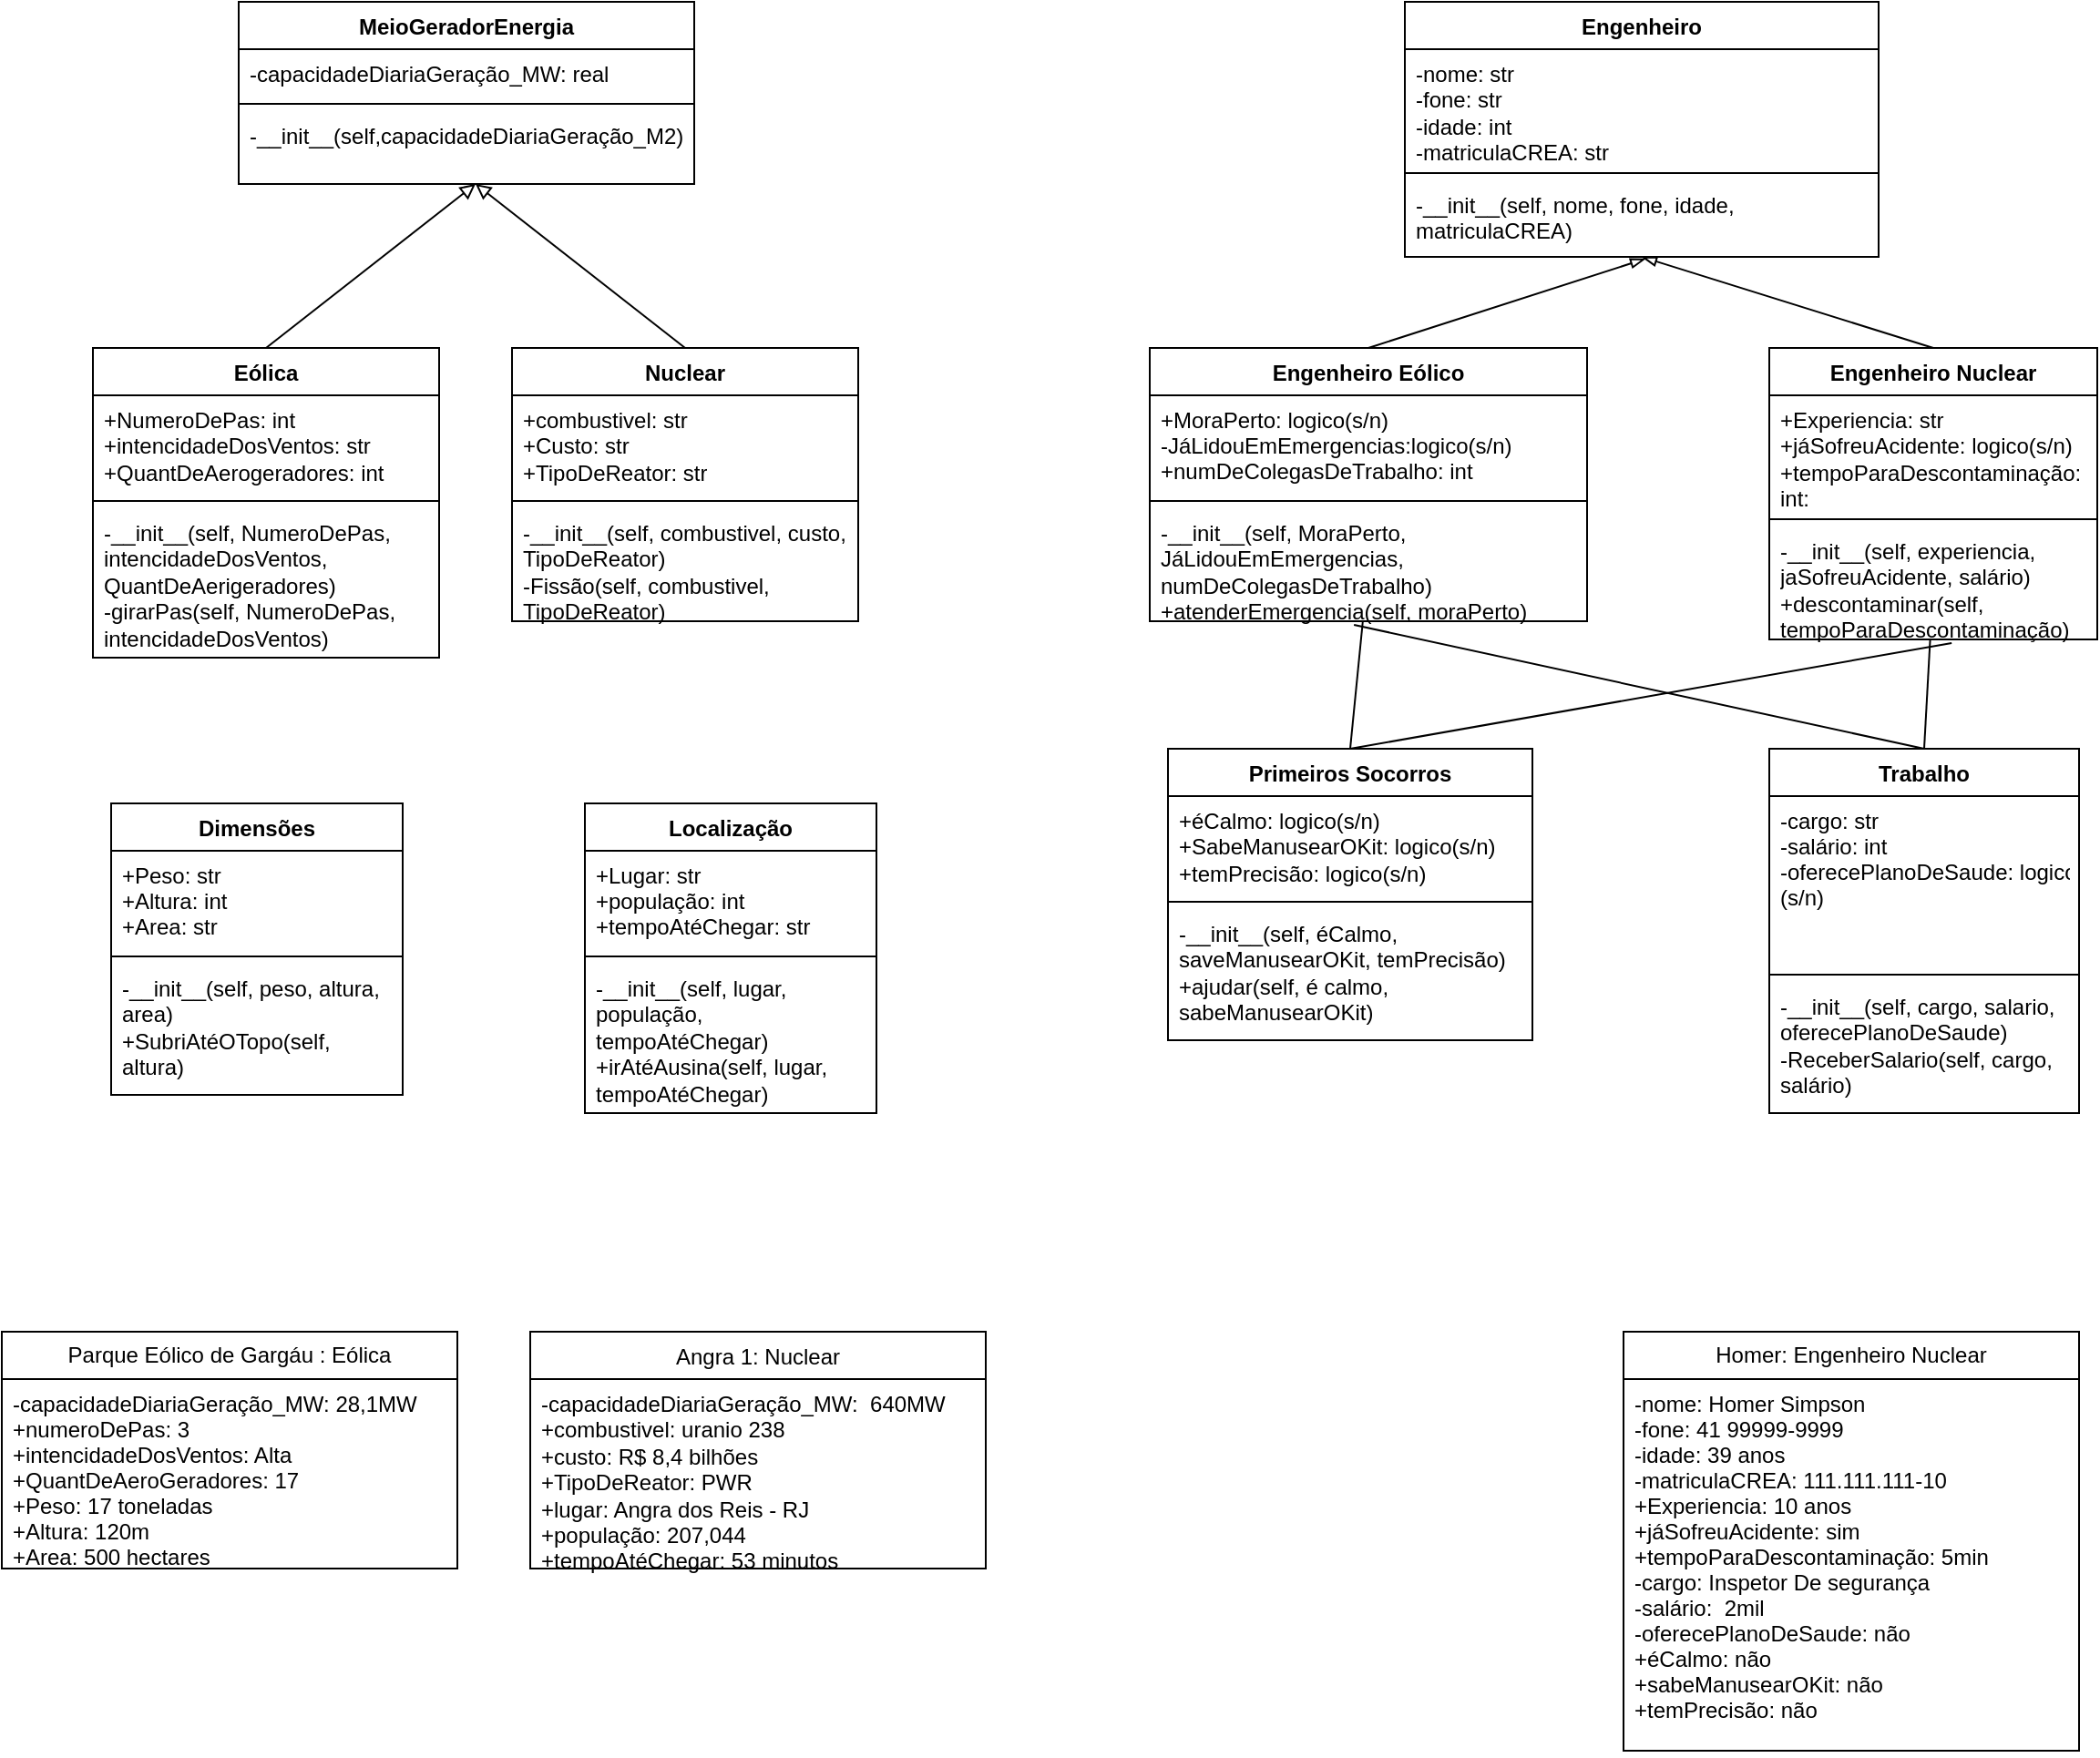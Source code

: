 <mxfile version="14.5.8" type="github">
  <diagram id="MnMrtY8RmelI457AY4ro" name="Page-1">
    <mxGraphModel dx="1344" dy="786" grid="1" gridSize="10" guides="1" tooltips="1" connect="1" arrows="1" fold="1" page="1" pageScale="1" pageWidth="1169" pageHeight="1654" math="0" shadow="0">
      <root>
        <mxCell id="0" />
        <mxCell id="1" parent="0" />
        <mxCell id="54jiBdXzfVd83Tt1kh9Z-1" value="MeioGeradorEnergia" style="swimlane;fontStyle=1;align=center;verticalAlign=top;childLayout=stackLayout;horizontal=1;startSize=26;horizontalStack=0;resizeParent=1;resizeParentMax=0;resizeLast=0;collapsible=1;marginBottom=0;" parent="1" vertex="1">
          <mxGeometry x="140" y="60" width="250" height="100" as="geometry" />
        </mxCell>
        <mxCell id="54jiBdXzfVd83Tt1kh9Z-2" value="-capacidadeDiariaGeração_MW: real" style="text;strokeColor=none;fillColor=none;align=left;verticalAlign=top;spacingLeft=4;spacingRight=4;overflow=hidden;rotatable=0;points=[[0,0.5],[1,0.5]];portConstraint=eastwest;whiteSpace=wrap;" parent="54jiBdXzfVd83Tt1kh9Z-1" vertex="1">
          <mxGeometry y="26" width="250" height="26" as="geometry" />
        </mxCell>
        <mxCell id="54jiBdXzfVd83Tt1kh9Z-3" value="" style="line;strokeWidth=1;fillColor=none;align=left;verticalAlign=middle;spacingTop=-1;spacingLeft=3;spacingRight=3;rotatable=0;labelPosition=right;points=[];portConstraint=eastwest;" parent="54jiBdXzfVd83Tt1kh9Z-1" vertex="1">
          <mxGeometry y="52" width="250" height="8" as="geometry" />
        </mxCell>
        <mxCell id="54jiBdXzfVd83Tt1kh9Z-4" value="-__init__(self,capacidadeDiariaGeração_M2)" style="text;strokeColor=none;fillColor=none;align=left;verticalAlign=top;spacingLeft=4;spacingRight=4;overflow=hidden;rotatable=0;points=[[0,0.5],[1,0.5]];portConstraint=eastwest;whiteSpace=wrap;" parent="54jiBdXzfVd83Tt1kh9Z-1" vertex="1">
          <mxGeometry y="60" width="250" height="40" as="geometry" />
        </mxCell>
        <mxCell id="54jiBdXzfVd83Tt1kh9Z-5" value="Engenheiro" style="swimlane;fontStyle=1;align=center;verticalAlign=top;childLayout=stackLayout;horizontal=1;startSize=26;horizontalStack=0;resizeParent=1;resizeParentMax=0;resizeLast=0;collapsible=1;marginBottom=0;" parent="1" vertex="1">
          <mxGeometry x="780" y="60" width="260" height="140" as="geometry" />
        </mxCell>
        <mxCell id="54jiBdXzfVd83Tt1kh9Z-6" value="-nome: str&#xa;-fone: str&#xa;-idade: int&#xa;-matriculaCREA: str" style="text;strokeColor=none;fillColor=none;align=left;verticalAlign=top;spacingLeft=4;spacingRight=4;overflow=hidden;rotatable=0;points=[[0,0.5],[1,0.5]];portConstraint=eastwest;whiteSpace=wrap;" parent="54jiBdXzfVd83Tt1kh9Z-5" vertex="1">
          <mxGeometry y="26" width="260" height="64" as="geometry" />
        </mxCell>
        <mxCell id="54jiBdXzfVd83Tt1kh9Z-7" value="" style="line;strokeWidth=1;fillColor=none;align=left;verticalAlign=middle;spacingTop=-1;spacingLeft=3;spacingRight=3;rotatable=0;labelPosition=right;points=[];portConstraint=eastwest;" parent="54jiBdXzfVd83Tt1kh9Z-5" vertex="1">
          <mxGeometry y="90" width="260" height="8" as="geometry" />
        </mxCell>
        <mxCell id="54jiBdXzfVd83Tt1kh9Z-8" value="-__init__(self, nome, fone, idade, matriculaCREA)" style="text;strokeColor=none;fillColor=none;align=left;verticalAlign=top;spacingLeft=4;spacingRight=4;overflow=hidden;rotatable=0;points=[[0,0.5],[1,0.5]];portConstraint=eastwest;whiteSpace=wrap;" parent="54jiBdXzfVd83Tt1kh9Z-5" vertex="1">
          <mxGeometry y="98" width="260" height="42" as="geometry" />
        </mxCell>
        <mxCell id="54jiBdXzfVd83Tt1kh9Z-19" style="rounded=0;orthogonalLoop=1;jettySize=auto;html=1;exitX=0.5;exitY=0;exitDx=0;exitDy=0;endArrow=block;endFill=0;" parent="1" source="54jiBdXzfVd83Tt1kh9Z-9" edge="1">
          <mxGeometry relative="1" as="geometry">
            <mxPoint x="270" y="160" as="targetPoint" />
          </mxGeometry>
        </mxCell>
        <mxCell id="54jiBdXzfVd83Tt1kh9Z-9" value="Eólica" style="swimlane;fontStyle=1;align=center;verticalAlign=top;childLayout=stackLayout;horizontal=1;startSize=26;horizontalStack=0;resizeParent=1;resizeParentMax=0;resizeLast=0;collapsible=1;marginBottom=0;" parent="1" vertex="1">
          <mxGeometry x="60" y="250" width="190" height="170" as="geometry" />
        </mxCell>
        <mxCell id="54jiBdXzfVd83Tt1kh9Z-10" value="+NumeroDePas: int&#xa;+intencidadeDosVentos: str&#xa;+QuantDeAerogeradores: int" style="text;strokeColor=none;fillColor=none;align=left;verticalAlign=top;spacingLeft=4;spacingRight=4;overflow=hidden;rotatable=0;points=[[0,0.5],[1,0.5]];portConstraint=eastwest;whiteSpace=wrap;" parent="54jiBdXzfVd83Tt1kh9Z-9" vertex="1">
          <mxGeometry y="26" width="190" height="54" as="geometry" />
        </mxCell>
        <mxCell id="54jiBdXzfVd83Tt1kh9Z-11" value="" style="line;strokeWidth=1;fillColor=none;align=left;verticalAlign=middle;spacingTop=-1;spacingLeft=3;spacingRight=3;rotatable=0;labelPosition=right;points=[];portConstraint=eastwest;" parent="54jiBdXzfVd83Tt1kh9Z-9" vertex="1">
          <mxGeometry y="80" width="190" height="8" as="geometry" />
        </mxCell>
        <mxCell id="54jiBdXzfVd83Tt1kh9Z-12" value="-__init__(self, NumeroDePas, intencidadeDosVentos, QuantDeAerigeradores)&#xa;-girarPas(self, NumeroDePas, intencidadeDosVentos)" style="text;strokeColor=none;fillColor=none;align=left;verticalAlign=top;spacingLeft=4;spacingRight=4;overflow=hidden;rotatable=0;points=[[0,0.5],[1,0.5]];portConstraint=eastwest;whiteSpace=wrap;" parent="54jiBdXzfVd83Tt1kh9Z-9" vertex="1">
          <mxGeometry y="88" width="190" height="82" as="geometry" />
        </mxCell>
        <mxCell id="54jiBdXzfVd83Tt1kh9Z-18" style="rounded=0;orthogonalLoop=1;jettySize=auto;html=1;exitX=0.5;exitY=0;exitDx=0;exitDy=0;entryX=0.52;entryY=1;entryDx=0;entryDy=0;entryPerimeter=0;endArrow=block;endFill=0;" parent="1" source="54jiBdXzfVd83Tt1kh9Z-13" target="54jiBdXzfVd83Tt1kh9Z-4" edge="1">
          <mxGeometry relative="1" as="geometry" />
        </mxCell>
        <mxCell id="54jiBdXzfVd83Tt1kh9Z-13" value="Nuclear&#xa;" style="swimlane;fontStyle=1;align=center;verticalAlign=top;childLayout=stackLayout;horizontal=1;startSize=26;horizontalStack=0;resizeParent=1;resizeParentMax=0;resizeLast=0;collapsible=1;marginBottom=0;" parent="1" vertex="1">
          <mxGeometry x="290" y="250" width="190" height="150" as="geometry" />
        </mxCell>
        <mxCell id="54jiBdXzfVd83Tt1kh9Z-14" value="+combustivel: str&#xa;+Custo: str&#xa;+TipoDeReator: str" style="text;strokeColor=none;fillColor=none;align=left;verticalAlign=top;spacingLeft=4;spacingRight=4;overflow=hidden;rotatable=0;points=[[0,0.5],[1,0.5]];portConstraint=eastwest;whiteSpace=wrap;" parent="54jiBdXzfVd83Tt1kh9Z-13" vertex="1">
          <mxGeometry y="26" width="190" height="54" as="geometry" />
        </mxCell>
        <mxCell id="54jiBdXzfVd83Tt1kh9Z-15" value="" style="line;strokeWidth=1;fillColor=none;align=left;verticalAlign=middle;spacingTop=-1;spacingLeft=3;spacingRight=3;rotatable=0;labelPosition=right;points=[];portConstraint=eastwest;" parent="54jiBdXzfVd83Tt1kh9Z-13" vertex="1">
          <mxGeometry y="80" width="190" height="8" as="geometry" />
        </mxCell>
        <mxCell id="54jiBdXzfVd83Tt1kh9Z-16" value="-__init__(self, combustivel, custo, TipoDeReator)&#xa;-Fissão(self, combustivel, TipoDeReator)" style="text;strokeColor=none;fillColor=none;align=left;verticalAlign=top;spacingLeft=4;spacingRight=4;overflow=hidden;rotatable=0;points=[[0,0.5],[1,0.5]];portConstraint=eastwest;whiteSpace=wrap;" parent="54jiBdXzfVd83Tt1kh9Z-13" vertex="1">
          <mxGeometry y="88" width="190" height="62" as="geometry" />
        </mxCell>
        <mxCell id="2a_u3-2WIpwdomfECygh-14" style="rounded=0;orthogonalLoop=1;jettySize=auto;html=1;exitX=0.5;exitY=0;exitDx=0;exitDy=0;entryX=0.508;entryY=1.024;entryDx=0;entryDy=0;entryPerimeter=0;endArrow=blockThin;endFill=0;" edge="1" parent="1" source="2a_u3-2WIpwdomfECygh-6" target="54jiBdXzfVd83Tt1kh9Z-8">
          <mxGeometry relative="1" as="geometry" />
        </mxCell>
        <mxCell id="2a_u3-2WIpwdomfECygh-6" value="Engenheiro Eólico" style="swimlane;fontStyle=1;align=center;verticalAlign=top;childLayout=stackLayout;horizontal=1;startSize=26;horizontalStack=0;resizeParent=1;resizeParentMax=0;resizeLast=0;collapsible=1;marginBottom=0;" vertex="1" parent="1">
          <mxGeometry x="640" y="250" width="240" height="150" as="geometry" />
        </mxCell>
        <mxCell id="2a_u3-2WIpwdomfECygh-7" value="+MoraPerto: logico(s/n)&#xa;-JáLidouEmEmergencias:logico(s/n)&#xa;+numDeColegasDeTrabalho: int" style="text;strokeColor=none;fillColor=none;align=left;verticalAlign=top;spacingLeft=4;spacingRight=4;overflow=hidden;rotatable=0;points=[[0,0.5],[1,0.5]];portConstraint=eastwest;" vertex="1" parent="2a_u3-2WIpwdomfECygh-6">
          <mxGeometry y="26" width="240" height="54" as="geometry" />
        </mxCell>
        <mxCell id="2a_u3-2WIpwdomfECygh-8" value="" style="line;strokeWidth=1;fillColor=none;align=left;verticalAlign=middle;spacingTop=-1;spacingLeft=3;spacingRight=3;rotatable=0;labelPosition=right;points=[];portConstraint=eastwest;" vertex="1" parent="2a_u3-2WIpwdomfECygh-6">
          <mxGeometry y="80" width="240" height="8" as="geometry" />
        </mxCell>
        <mxCell id="2a_u3-2WIpwdomfECygh-9" value="-__init__(self, MoraPerto, JáLidouEmEmergencias,  numDeColegasDeTrabalho)&#xa;+atenderEmergencia(self, moraPerto)" style="text;strokeColor=none;fillColor=none;align=left;verticalAlign=top;spacingLeft=4;spacingRight=4;overflow=hidden;rotatable=0;points=[[0,0.5],[1,0.5]];portConstraint=eastwest;whiteSpace=wrap;" vertex="1" parent="2a_u3-2WIpwdomfECygh-6">
          <mxGeometry y="88" width="240" height="62" as="geometry" />
        </mxCell>
        <mxCell id="2a_u3-2WIpwdomfECygh-16" style="edgeStyle=none;rounded=0;orthogonalLoop=1;jettySize=auto;html=1;exitX=0.5;exitY=0;exitDx=0;exitDy=0;endArrow=blockThin;endFill=0;" edge="1" parent="1" source="2a_u3-2WIpwdomfECygh-10">
          <mxGeometry relative="1" as="geometry">
            <mxPoint x="910" y="200" as="targetPoint" />
          </mxGeometry>
        </mxCell>
        <mxCell id="2a_u3-2WIpwdomfECygh-10" value="Engenheiro Nuclear" style="swimlane;fontStyle=1;align=center;verticalAlign=top;childLayout=stackLayout;horizontal=1;startSize=26;horizontalStack=0;resizeParent=1;resizeParentMax=0;resizeLast=0;collapsible=1;marginBottom=0;" vertex="1" parent="1">
          <mxGeometry x="980" y="250" width="180" height="160" as="geometry" />
        </mxCell>
        <mxCell id="2a_u3-2WIpwdomfECygh-11" value="+Experiencia: str&#xa;+jáSofreuAcidente: logico(s/n)&#xa;+tempoParaDescontaminação: int:&#xa;" style="text;strokeColor=none;fillColor=none;align=left;verticalAlign=top;spacingLeft=4;spacingRight=4;overflow=hidden;rotatable=0;points=[[0,0.5],[1,0.5]];portConstraint=eastwest;whiteSpace=wrap;" vertex="1" parent="2a_u3-2WIpwdomfECygh-10">
          <mxGeometry y="26" width="180" height="64" as="geometry" />
        </mxCell>
        <mxCell id="2a_u3-2WIpwdomfECygh-12" value="" style="line;strokeWidth=1;fillColor=none;align=left;verticalAlign=middle;spacingTop=-1;spacingLeft=3;spacingRight=3;rotatable=0;labelPosition=right;points=[];portConstraint=eastwest;" vertex="1" parent="2a_u3-2WIpwdomfECygh-10">
          <mxGeometry y="90" width="180" height="8" as="geometry" />
        </mxCell>
        <mxCell id="2a_u3-2WIpwdomfECygh-13" value="-__init__(self, experiencia, jaSofreuAcidente, salário)&#xa;+descontaminar(self, tempoParaDescontaminação)" style="text;strokeColor=none;fillColor=none;align=left;verticalAlign=top;spacingLeft=4;spacingRight=4;overflow=hidden;rotatable=0;points=[[0,0.5],[1,0.5]];portConstraint=eastwest;whiteSpace=wrap;" vertex="1" parent="2a_u3-2WIpwdomfECygh-10">
          <mxGeometry y="98" width="180" height="62" as="geometry" />
        </mxCell>
        <mxCell id="2a_u3-2WIpwdomfECygh-17" value="Localização" style="swimlane;fontStyle=1;align=center;verticalAlign=top;childLayout=stackLayout;horizontal=1;startSize=26;horizontalStack=0;resizeParent=1;resizeParentMax=0;resizeLast=0;collapsible=1;marginBottom=0;" vertex="1" parent="1">
          <mxGeometry x="330" y="500" width="160" height="170" as="geometry" />
        </mxCell>
        <mxCell id="2a_u3-2WIpwdomfECygh-18" value="+Lugar: str&#xa;+população: int&#xa;+tempoAtéChegar: str" style="text;strokeColor=none;fillColor=none;align=left;verticalAlign=top;spacingLeft=4;spacingRight=4;overflow=hidden;rotatable=0;points=[[0,0.5],[1,0.5]];portConstraint=eastwest;" vertex="1" parent="2a_u3-2WIpwdomfECygh-17">
          <mxGeometry y="26" width="160" height="54" as="geometry" />
        </mxCell>
        <mxCell id="2a_u3-2WIpwdomfECygh-19" value="" style="line;strokeWidth=1;fillColor=none;align=left;verticalAlign=middle;spacingTop=-1;spacingLeft=3;spacingRight=3;rotatable=0;labelPosition=right;points=[];portConstraint=eastwest;" vertex="1" parent="2a_u3-2WIpwdomfECygh-17">
          <mxGeometry y="80" width="160" height="8" as="geometry" />
        </mxCell>
        <mxCell id="2a_u3-2WIpwdomfECygh-20" value="-__init__(self, lugar, população, tempoAtéChegar)&#xa;+irAtéAusina(self, lugar, tempoAtéChegar)" style="text;strokeColor=none;fillColor=none;align=left;verticalAlign=top;spacingLeft=4;spacingRight=4;overflow=hidden;rotatable=0;points=[[0,0.5],[1,0.5]];portConstraint=eastwest;whiteSpace=wrap;" vertex="1" parent="2a_u3-2WIpwdomfECygh-17">
          <mxGeometry y="88" width="160" height="82" as="geometry" />
        </mxCell>
        <mxCell id="2a_u3-2WIpwdomfECygh-21" value="Dimensões" style="swimlane;fontStyle=1;align=center;verticalAlign=top;childLayout=stackLayout;horizontal=1;startSize=26;horizontalStack=0;resizeParent=1;resizeParentMax=0;resizeLast=0;collapsible=1;marginBottom=0;" vertex="1" parent="1">
          <mxGeometry x="70" y="500" width="160" height="160" as="geometry" />
        </mxCell>
        <mxCell id="2a_u3-2WIpwdomfECygh-22" value="+Peso: str&#xa;+Altura: int&#xa;+Area: str" style="text;strokeColor=none;fillColor=none;align=left;verticalAlign=top;spacingLeft=4;spacingRight=4;overflow=hidden;rotatable=0;points=[[0,0.5],[1,0.5]];portConstraint=eastwest;" vertex="1" parent="2a_u3-2WIpwdomfECygh-21">
          <mxGeometry y="26" width="160" height="54" as="geometry" />
        </mxCell>
        <mxCell id="2a_u3-2WIpwdomfECygh-23" value="" style="line;strokeWidth=1;fillColor=none;align=left;verticalAlign=middle;spacingTop=-1;spacingLeft=3;spacingRight=3;rotatable=0;labelPosition=right;points=[];portConstraint=eastwest;" vertex="1" parent="2a_u3-2WIpwdomfECygh-21">
          <mxGeometry y="80" width="160" height="8" as="geometry" />
        </mxCell>
        <mxCell id="2a_u3-2WIpwdomfECygh-24" value="-__init__(self, peso, altura, area)&#xa;+SubriAtéOTopo(self, altura)" style="text;strokeColor=none;fillColor=none;align=left;verticalAlign=top;spacingLeft=4;spacingRight=4;overflow=hidden;rotatable=0;points=[[0,0.5],[1,0.5]];portConstraint=eastwest;whiteSpace=wrap;" vertex="1" parent="2a_u3-2WIpwdomfECygh-21">
          <mxGeometry y="88" width="160" height="72" as="geometry" />
        </mxCell>
        <mxCell id="2a_u3-2WIpwdomfECygh-58" style="edgeStyle=none;rounded=0;orthogonalLoop=1;jettySize=auto;html=1;exitX=0.5;exitY=0;exitDx=0;exitDy=0;endArrow=none;endFill=0;" edge="1" parent="1" source="2a_u3-2WIpwdomfECygh-25" target="2a_u3-2WIpwdomfECygh-9">
          <mxGeometry relative="1" as="geometry" />
        </mxCell>
        <mxCell id="2a_u3-2WIpwdomfECygh-59" style="edgeStyle=none;rounded=0;orthogonalLoop=1;jettySize=auto;html=1;exitX=0.5;exitY=0;exitDx=0;exitDy=0;endArrow=none;endFill=0;entryX=0.556;entryY=1.032;entryDx=0;entryDy=0;entryPerimeter=0;" edge="1" parent="1" source="2a_u3-2WIpwdomfECygh-25" target="2a_u3-2WIpwdomfECygh-13">
          <mxGeometry relative="1" as="geometry">
            <mxPoint x="1080" y="420" as="targetPoint" />
          </mxGeometry>
        </mxCell>
        <mxCell id="2a_u3-2WIpwdomfECygh-25" value="Primeiros Socorros" style="swimlane;fontStyle=1;align=center;verticalAlign=top;childLayout=stackLayout;horizontal=1;startSize=26;horizontalStack=0;resizeParent=1;resizeParentMax=0;resizeLast=0;collapsible=1;marginBottom=0;" vertex="1" parent="1">
          <mxGeometry x="650" y="470" width="200" height="160" as="geometry" />
        </mxCell>
        <mxCell id="2a_u3-2WIpwdomfECygh-26" value="+éCalmo: logico(s/n)&#xa;+SabeManusearOKit: logico(s/n)&#xa;+temPrecisão: logico(s/n)" style="text;strokeColor=none;fillColor=none;align=left;verticalAlign=top;spacingLeft=4;spacingRight=4;overflow=hidden;rotatable=0;points=[[0,0.5],[1,0.5]];portConstraint=eastwest;whiteSpace=wrap;" vertex="1" parent="2a_u3-2WIpwdomfECygh-25">
          <mxGeometry y="26" width="200" height="54" as="geometry" />
        </mxCell>
        <mxCell id="2a_u3-2WIpwdomfECygh-27" value="" style="line;strokeWidth=1;fillColor=none;align=left;verticalAlign=middle;spacingTop=-1;spacingLeft=3;spacingRight=3;rotatable=0;labelPosition=right;points=[];portConstraint=eastwest;" vertex="1" parent="2a_u3-2WIpwdomfECygh-25">
          <mxGeometry y="80" width="200" height="8" as="geometry" />
        </mxCell>
        <mxCell id="2a_u3-2WIpwdomfECygh-28" value="-__init__(self, éCalmo, saveManusearOKit, temPrecisão)&#xa;+ajudar(self, é calmo, sabeManusearOKit)" style="text;strokeColor=none;fillColor=none;align=left;verticalAlign=top;spacingLeft=4;spacingRight=4;overflow=hidden;rotatable=0;points=[[0,0.5],[1,0.5]];portConstraint=eastwest;whiteSpace=wrap;" vertex="1" parent="2a_u3-2WIpwdomfECygh-25">
          <mxGeometry y="88" width="200" height="72" as="geometry" />
        </mxCell>
        <mxCell id="2a_u3-2WIpwdomfECygh-60" style="edgeStyle=none;rounded=0;orthogonalLoop=1;jettySize=auto;html=1;exitX=0.5;exitY=0;exitDx=0;exitDy=0;endArrow=none;endFill=0;" edge="1" parent="1" source="2a_u3-2WIpwdomfECygh-29" target="2a_u3-2WIpwdomfECygh-13">
          <mxGeometry relative="1" as="geometry" />
        </mxCell>
        <mxCell id="2a_u3-2WIpwdomfECygh-62" style="edgeStyle=none;rounded=0;orthogonalLoop=1;jettySize=auto;html=1;exitX=0.5;exitY=0;exitDx=0;exitDy=0;entryX=0.467;entryY=1.032;entryDx=0;entryDy=0;entryPerimeter=0;endArrow=none;endFill=0;" edge="1" parent="1" source="2a_u3-2WIpwdomfECygh-29" target="2a_u3-2WIpwdomfECygh-9">
          <mxGeometry relative="1" as="geometry" />
        </mxCell>
        <mxCell id="2a_u3-2WIpwdomfECygh-29" value="Trabalho" style="swimlane;fontStyle=1;align=center;verticalAlign=top;childLayout=stackLayout;horizontal=1;startSize=26;horizontalStack=0;resizeParent=1;resizeParentMax=0;resizeLast=0;collapsible=1;marginBottom=0;" vertex="1" parent="1">
          <mxGeometry x="980" y="470" width="170" height="200" as="geometry" />
        </mxCell>
        <mxCell id="2a_u3-2WIpwdomfECygh-30" value="-cargo: str&#xa;-salário: int&#xa;-oferecePlanoDeSaude: logico&#xa;(s/n)" style="text;strokeColor=none;fillColor=none;align=left;verticalAlign=top;spacingLeft=4;spacingRight=4;overflow=hidden;rotatable=0;points=[[0,0.5],[1,0.5]];portConstraint=eastwest;" vertex="1" parent="2a_u3-2WIpwdomfECygh-29">
          <mxGeometry y="26" width="170" height="94" as="geometry" />
        </mxCell>
        <mxCell id="2a_u3-2WIpwdomfECygh-31" value="" style="line;strokeWidth=1;fillColor=none;align=left;verticalAlign=middle;spacingTop=-1;spacingLeft=3;spacingRight=3;rotatable=0;labelPosition=right;points=[];portConstraint=eastwest;" vertex="1" parent="2a_u3-2WIpwdomfECygh-29">
          <mxGeometry y="120" width="170" height="8" as="geometry" />
        </mxCell>
        <mxCell id="2a_u3-2WIpwdomfECygh-32" value="-__init__(self, cargo, salario, oferecePlanoDeSaude)&#xa;-ReceberSalario(self, cargo, salário)" style="text;strokeColor=none;fillColor=none;align=left;verticalAlign=top;spacingLeft=4;spacingRight=4;overflow=hidden;rotatable=0;points=[[0,0.5],[1,0.5]];portConstraint=eastwest;whiteSpace=wrap;" vertex="1" parent="2a_u3-2WIpwdomfECygh-29">
          <mxGeometry y="128" width="170" height="72" as="geometry" />
        </mxCell>
        <mxCell id="2a_u3-2WIpwdomfECygh-33" value="Angra 1: Nuclear" style="swimlane;fontStyle=0;childLayout=stackLayout;horizontal=1;startSize=26;fillColor=none;horizontalStack=0;resizeParent=1;resizeParentMax=0;resizeLast=0;collapsible=1;marginBottom=0;" vertex="1" parent="1">
          <mxGeometry x="300" y="790" width="250" height="130" as="geometry" />
        </mxCell>
        <mxCell id="2a_u3-2WIpwdomfECygh-34" value="-capacidadeDiariaGeração_MW:  640MW&#xa;+combustivel: uranio 238&#xa;+custo: R$ 8,4 bilhões&#xa;+TipoDeReator: PWR&#xa;+lugar: Angra dos Reis - RJ&#xa;+população: 207,044&#xa;+tempoAtéChegar: 53 minutos" style="text;strokeColor=none;fillColor=none;align=left;verticalAlign=top;spacingLeft=4;spacingRight=4;overflow=hidden;rotatable=0;points=[[0,0.5],[1,0.5]];portConstraint=eastwest;whiteSpace=wrap;" vertex="1" parent="2a_u3-2WIpwdomfECygh-33">
          <mxGeometry y="26" width="250" height="104" as="geometry" />
        </mxCell>
        <mxCell id="2a_u3-2WIpwdomfECygh-41" value="Parque Eólico de Gargáu : Eólica" style="swimlane;fontStyle=0;childLayout=stackLayout;horizontal=1;startSize=26;fillColor=none;horizontalStack=0;resizeParent=1;resizeParentMax=0;resizeLast=0;collapsible=1;marginBottom=0;whiteSpace=wrap;" vertex="1" parent="1">
          <mxGeometry x="10" y="790" width="250" height="130" as="geometry" />
        </mxCell>
        <mxCell id="2a_u3-2WIpwdomfECygh-42" value="-capacidadeDiariaGeração_MW: 28,1MW&#xa;+numeroDePas: 3&#xa;+intencidadeDosVentos: Alta&#xa;+QuantDeAeroGeradores: 17&#xa;+Peso: 17 toneladas&#xa;+Altura: 120m&#xa;+Area: 500 hectares" style="text;strokeColor=none;fillColor=none;align=left;verticalAlign=top;spacingLeft=4;spacingRight=4;overflow=hidden;rotatable=0;points=[[0,0.5],[1,0.5]];portConstraint=eastwest;" vertex="1" parent="2a_u3-2WIpwdomfECygh-41">
          <mxGeometry y="26" width="250" height="104" as="geometry" />
        </mxCell>
        <mxCell id="2a_u3-2WIpwdomfECygh-54" value="Homer: Engenheiro Nuclear" style="swimlane;fontStyle=0;childLayout=stackLayout;horizontal=1;startSize=26;fillColor=none;horizontalStack=0;resizeParent=1;resizeParentMax=0;resizeLast=0;collapsible=1;marginBottom=0;whiteSpace=wrap;" vertex="1" parent="1">
          <mxGeometry x="900" y="790" width="250" height="230" as="geometry" />
        </mxCell>
        <mxCell id="2a_u3-2WIpwdomfECygh-55" value="-nome: Homer Simpson&#xa;-fone: 41 99999-9999&#xa;-idade: 39 anos&#xa;-matriculaCREA: 111.111.111-10&#xa;+Experiencia: 10 anos &#xa;+jáSofreuAcidente: sim&#xa;+tempoParaDescontaminação: 5min&#xa;-cargo: Inspetor De segurança&#xa;-salário:  2mil&#xa;-oferecePlanoDeSaude: não&#xa;+éCalmo: não&#xa;+sabeManusearOKit: não&#xa;+temPrecisão: não" style="text;strokeColor=none;fillColor=none;align=left;verticalAlign=top;spacingLeft=4;spacingRight=4;overflow=hidden;rotatable=0;points=[[0,0.5],[1,0.5]];portConstraint=eastwest;" vertex="1" parent="2a_u3-2WIpwdomfECygh-54">
          <mxGeometry y="26" width="250" height="204" as="geometry" />
        </mxCell>
      </root>
    </mxGraphModel>
  </diagram>
</mxfile>
